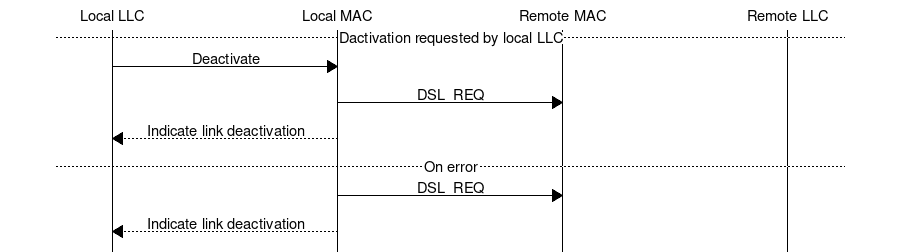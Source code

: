 msc {
    hscale = "1.5";

    ll [label="Local LLC"], lm [label="Local MAC"], rm [label="Remote MAC"], rl [label="Remote LLC"];
    
    --- [label="Dactivation requested by local LLC"];
    ll => lm [label="Deactivate"];
    lm => rm [label="DSL_REQ"];
    lm >> ll [label="Indicate link deactivation"];

    --- [label="On error"];
    lm => rm [label="DSL_REQ"];
    lm >> ll [label="Indicate link deactivation"];
}
